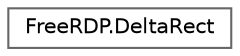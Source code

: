 digraph "Graphical Class Hierarchy"
{
 // LATEX_PDF_SIZE
  bgcolor="transparent";
  edge [fontname=Helvetica,fontsize=10,labelfontname=Helvetica,labelfontsize=10];
  node [fontname=Helvetica,fontsize=10,shape=box,height=0.2,width=0.4];
  rankdir="LR";
  Node0 [id="Node000000",label="FreeRDP.DeltaRect",height=0.2,width=0.4,color="grey40", fillcolor="white", style="filled",URL="$struct_free_r_d_p_1_1_delta_rect.html",tooltip=" "];
}
